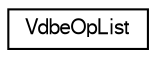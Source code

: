 digraph "Graphical Class Hierarchy"
{
  edge [fontname="FreeSans",fontsize="10",labelfontname="FreeSans",labelfontsize="10"];
  node [fontname="FreeSans",fontsize="10",shape=record];
  rankdir="LR";
  Node0 [label="VdbeOpList",height=0.2,width=0.4,color="black", fillcolor="white", style="filled",URL="$structVdbeOpList.html"];
}
